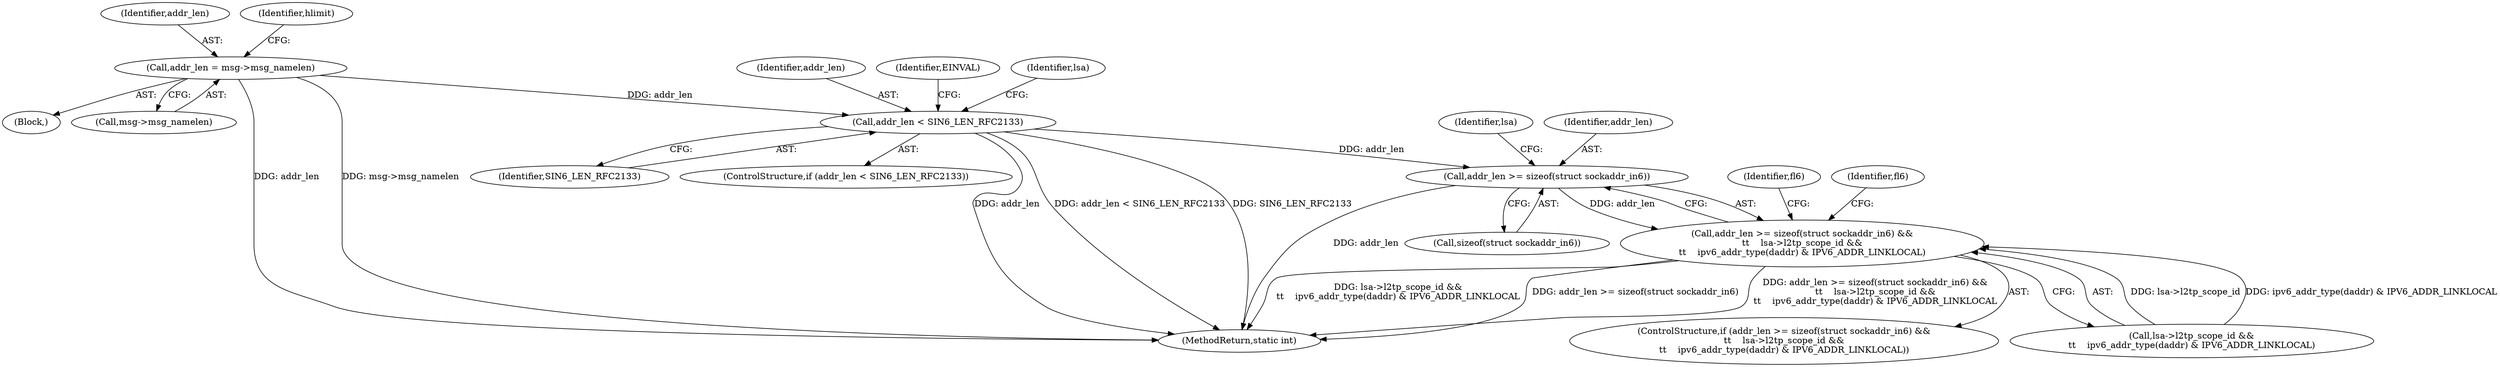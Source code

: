 digraph "0_linux_45f6fad84cc305103b28d73482b344d7f5b76f39_19@API" {
"1000283" [label="(Call,addr_len >= sizeof(struct sockaddr_in6))"];
"1000202" [label="(Call,addr_len < SIN6_LEN_RFC2133)"];
"1000138" [label="(Call,addr_len = msg->msg_namelen)"];
"1000282" [label="(Call,addr_len >= sizeof(struct sockaddr_in6) &&\n\t\t    lsa->l2tp_scope_id &&\n\t\t    ipv6_addr_type(daddr) & IPV6_ADDR_LINKLOCAL)"];
"1000289" [label="(Identifier,lsa)"];
"1000662" [label="(MethodReturn,static int)"];
"1000139" [label="(Identifier,addr_len)"];
"1000110" [label="(Block,)"];
"1000140" [label="(Call,msg->msg_namelen)"];
"1000282" [label="(Call,addr_len >= sizeof(struct sockaddr_in6) &&\n\t\t    lsa->l2tp_scope_id &&\n\t\t    ipv6_addr_type(daddr) & IPV6_ADDR_LINKLOCAL)"];
"1000285" [label="(Call,sizeof(struct sockaddr_in6))"];
"1000204" [label="(Identifier,SIN6_LEN_RFC2133)"];
"1000281" [label="(ControlStructure,if (addr_len >= sizeof(struct sockaddr_in6) &&\n\t\t    lsa->l2tp_scope_id &&\n\t\t    ipv6_addr_type(daddr) & IPV6_ADDR_LINKLOCAL))"];
"1000203" [label="(Identifier,addr_len)"];
"1000284" [label="(Identifier,addr_len)"];
"1000287" [label="(Call,lsa->l2tp_scope_id &&\n\t\t    ipv6_addr_type(daddr) & IPV6_ADDR_LINKLOCAL)"];
"1000207" [label="(Identifier,EINVAL)"];
"1000138" [label="(Call,addr_len = msg->msg_namelen)"];
"1000145" [label="(Identifier,hlimit)"];
"1000297" [label="(Identifier,fl6)"];
"1000283" [label="(Call,addr_len >= sizeof(struct sockaddr_in6))"];
"1000202" [label="(Call,addr_len < SIN6_LEN_RFC2133)"];
"1000329" [label="(Identifier,fl6)"];
"1000201" [label="(ControlStructure,if (addr_len < SIN6_LEN_RFC2133))"];
"1000211" [label="(Identifier,lsa)"];
"1000283" -> "1000282"  [label="AST: "];
"1000283" -> "1000285"  [label="CFG: "];
"1000284" -> "1000283"  [label="AST: "];
"1000285" -> "1000283"  [label="AST: "];
"1000289" -> "1000283"  [label="CFG: "];
"1000282" -> "1000283"  [label="CFG: "];
"1000283" -> "1000662"  [label="DDG: addr_len"];
"1000283" -> "1000282"  [label="DDG: addr_len"];
"1000202" -> "1000283"  [label="DDG: addr_len"];
"1000202" -> "1000201"  [label="AST: "];
"1000202" -> "1000204"  [label="CFG: "];
"1000203" -> "1000202"  [label="AST: "];
"1000204" -> "1000202"  [label="AST: "];
"1000207" -> "1000202"  [label="CFG: "];
"1000211" -> "1000202"  [label="CFG: "];
"1000202" -> "1000662"  [label="DDG: addr_len"];
"1000202" -> "1000662"  [label="DDG: addr_len < SIN6_LEN_RFC2133"];
"1000202" -> "1000662"  [label="DDG: SIN6_LEN_RFC2133"];
"1000138" -> "1000202"  [label="DDG: addr_len"];
"1000138" -> "1000110"  [label="AST: "];
"1000138" -> "1000140"  [label="CFG: "];
"1000139" -> "1000138"  [label="AST: "];
"1000140" -> "1000138"  [label="AST: "];
"1000145" -> "1000138"  [label="CFG: "];
"1000138" -> "1000662"  [label="DDG: addr_len"];
"1000138" -> "1000662"  [label="DDG: msg->msg_namelen"];
"1000282" -> "1000281"  [label="AST: "];
"1000282" -> "1000287"  [label="CFG: "];
"1000287" -> "1000282"  [label="AST: "];
"1000297" -> "1000282"  [label="CFG: "];
"1000329" -> "1000282"  [label="CFG: "];
"1000282" -> "1000662"  [label="DDG: addr_len >= sizeof(struct sockaddr_in6) &&\n\t\t    lsa->l2tp_scope_id &&\n\t\t    ipv6_addr_type(daddr) & IPV6_ADDR_LINKLOCAL"];
"1000282" -> "1000662"  [label="DDG: lsa->l2tp_scope_id &&\n\t\t    ipv6_addr_type(daddr) & IPV6_ADDR_LINKLOCAL"];
"1000282" -> "1000662"  [label="DDG: addr_len >= sizeof(struct sockaddr_in6)"];
"1000287" -> "1000282"  [label="DDG: lsa->l2tp_scope_id"];
"1000287" -> "1000282"  [label="DDG: ipv6_addr_type(daddr) & IPV6_ADDR_LINKLOCAL"];
}
